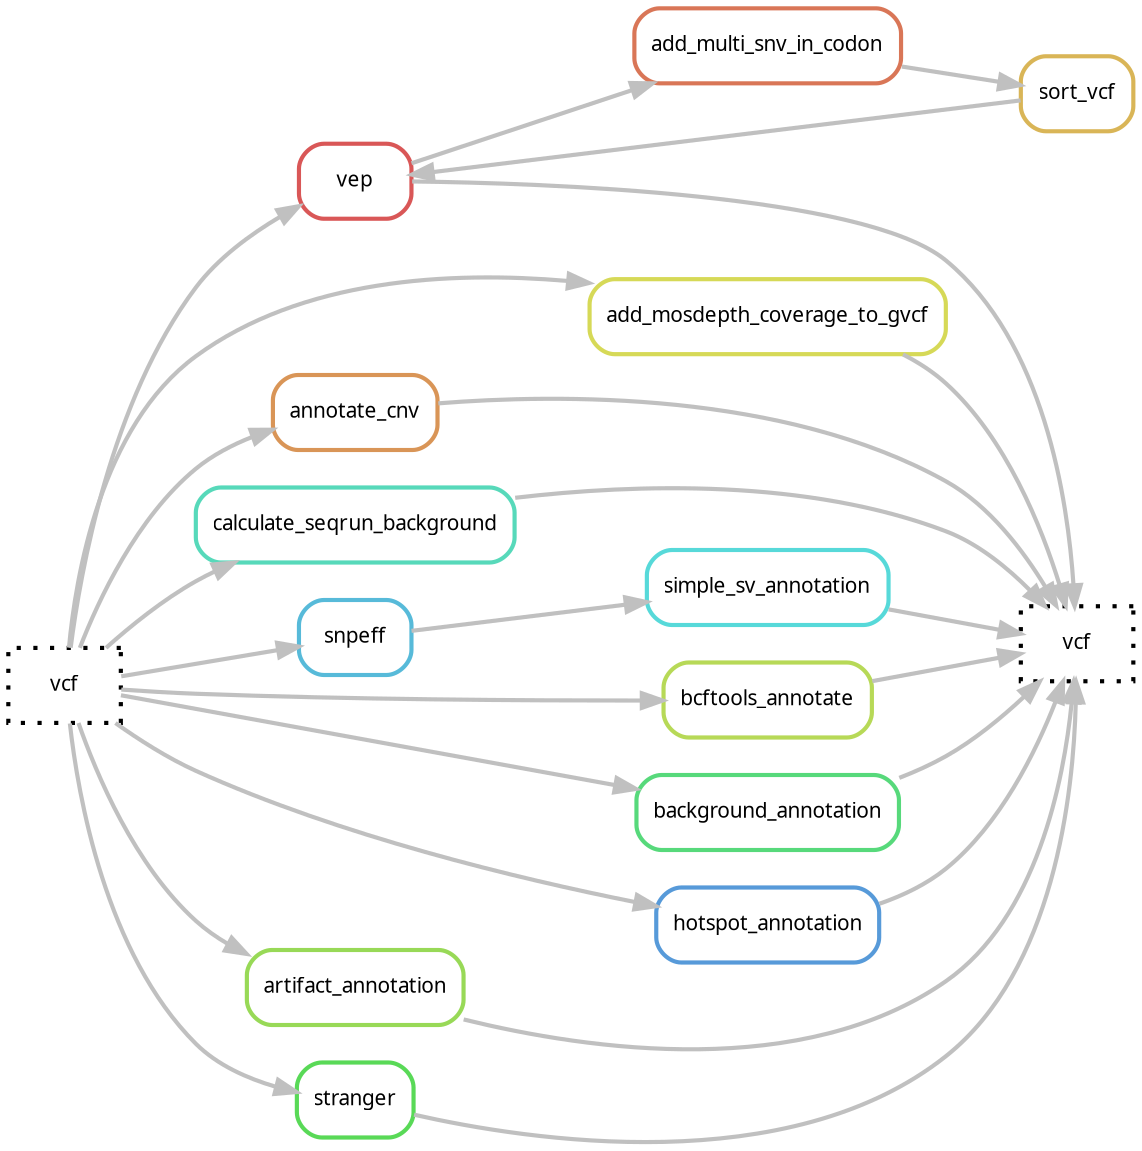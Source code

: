 digraph snakemake_dag {
	rankdir=LR;
    graph[bgcolor=white, margin=0];
    node[shape=box, style=rounded, fontname=sans,                 fontsize=10, penwidth=2];
    edge[penwidth=2, color=grey];
	0[label = "vcf", color = "0.0 0.0 0.0", style="dotted"];
	1[label = "add_mosdepth_coverage_to_gvcf", color = "0.17 0.6 0.85", style="rounded"];
	2[label = "vep", color = "0.00 0.6 0.85", style="rounded"];
	3[label = "simple_sv_annotation", color = "0.50 0.6 0.85", style="rounded"];
	4[label = "snpeff", color = "0.54 0.6 0.85", style="rounded"];
	5[label = "bcftools_annotate", color = "0.21 0.6 0.85", style="rounded"];
	7[label = "background_annotation", color = "0.38 0.6 0.85", style="rounded"];
	8[label = "hotspot_annotation", color = "0.58 0.6 0.85", style="rounded"];
	9[label = "artifact_annotation", color = "0.25 0.6 0.85", style="rounded"];
	11[label = "sort_vcf", color = "0.12 0.6 0.85", style="rounded"];
	12[label = "add_multi_snv_in_codon", color = "0.04 0.6 0.85", style="rounded"];
	13[label = "stranger", color = "0.33 0.6 0.85", style="rounded"];
	14[label = "annotate_cnv", color = "0.08 0.6 0.85", style="rounded"];
	15[label = "calculate_seqrun_background", color = "0.46 0.6 0.85", style="rounded"];
	16[label = "vcf", color = "0.0 0.0 0.0", style="dotted"];
	16 -> 2
	16 -> 13
	16 -> 14
	16 -> 1
	16 -> 5
	16 -> 15
	16 -> 4
	16 -> 7
	16 -> 8
	16 -> 9
	2 -> 12
	2 -> 0
	13 -> 0
	11 -> 2
	14 -> 0
	1 -> 0
	5 -> 0
	15 -> 0
	3 -> 0
	4 -> 3
	7 -> 0
	8 -> 0
	9 -> 0
	12 -> 11
}            
